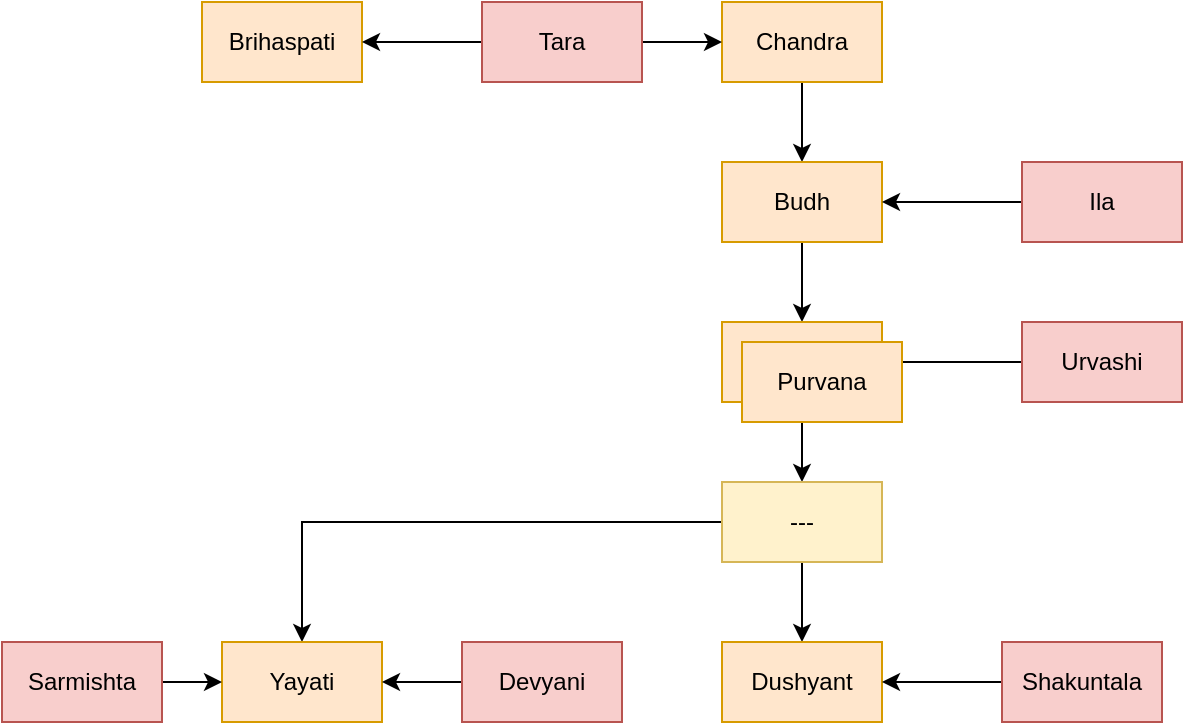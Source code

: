 <mxfile version="25.0.3">
  <diagram name="Page-1" id="8FZm7WH6Ok90W4lanf42">
    <mxGraphModel dx="1209" dy="651" grid="1" gridSize="10" guides="1" tooltips="1" connect="1" arrows="1" fold="1" page="1" pageScale="1" pageWidth="850" pageHeight="1100" math="0" shadow="0">
      <root>
        <mxCell id="0" />
        <mxCell id="1" parent="0" />
        <mxCell id="Mya0wwFcJrkU0yv1yBy1-1" value="Brihaspati" style="rounded=0;whiteSpace=wrap;html=1;fillColor=#ffe6cc;strokeColor=#d79b00;" vertex="1" parent="1">
          <mxGeometry x="120" y="40" width="80" height="40" as="geometry" />
        </mxCell>
        <mxCell id="Mya0wwFcJrkU0yv1yBy1-7" style="edgeStyle=orthogonalEdgeStyle;rounded=0;orthogonalLoop=1;jettySize=auto;html=1;entryX=0.5;entryY=0;entryDx=0;entryDy=0;" edge="1" parent="1" source="Mya0wwFcJrkU0yv1yBy1-2" target="Mya0wwFcJrkU0yv1yBy1-6">
          <mxGeometry relative="1" as="geometry" />
        </mxCell>
        <mxCell id="Mya0wwFcJrkU0yv1yBy1-2" value="Chandra" style="rounded=0;whiteSpace=wrap;html=1;fillColor=#ffe6cc;strokeColor=#d79b00;" vertex="1" parent="1">
          <mxGeometry x="380" y="40" width="80" height="40" as="geometry" />
        </mxCell>
        <mxCell id="Mya0wwFcJrkU0yv1yBy1-4" style="edgeStyle=orthogonalEdgeStyle;rounded=0;orthogonalLoop=1;jettySize=auto;html=1;entryX=1;entryY=0.5;entryDx=0;entryDy=0;" edge="1" parent="1" source="Mya0wwFcJrkU0yv1yBy1-3" target="Mya0wwFcJrkU0yv1yBy1-1">
          <mxGeometry relative="1" as="geometry" />
        </mxCell>
        <mxCell id="Mya0wwFcJrkU0yv1yBy1-5" style="edgeStyle=orthogonalEdgeStyle;rounded=0;orthogonalLoop=1;jettySize=auto;html=1;entryX=0;entryY=0.5;entryDx=0;entryDy=0;" edge="1" parent="1" source="Mya0wwFcJrkU0yv1yBy1-3" target="Mya0wwFcJrkU0yv1yBy1-2">
          <mxGeometry relative="1" as="geometry" />
        </mxCell>
        <mxCell id="Mya0wwFcJrkU0yv1yBy1-3" value="Tara" style="rounded=0;whiteSpace=wrap;html=1;fillColor=#f8cecc;strokeColor=#b85450;" vertex="1" parent="1">
          <mxGeometry x="260" y="40" width="80" height="40" as="geometry" />
        </mxCell>
        <mxCell id="Mya0wwFcJrkU0yv1yBy1-12" style="edgeStyle=orthogonalEdgeStyle;rounded=0;orthogonalLoop=1;jettySize=auto;html=1;" edge="1" parent="1" source="Mya0wwFcJrkU0yv1yBy1-6" target="Mya0wwFcJrkU0yv1yBy1-10">
          <mxGeometry relative="1" as="geometry" />
        </mxCell>
        <mxCell id="Mya0wwFcJrkU0yv1yBy1-6" value="Budh" style="rounded=0;whiteSpace=wrap;html=1;fillColor=#ffe6cc;strokeColor=#d79b00;" vertex="1" parent="1">
          <mxGeometry x="380" y="120" width="80" height="40" as="geometry" />
        </mxCell>
        <mxCell id="Mya0wwFcJrkU0yv1yBy1-9" style="edgeStyle=orthogonalEdgeStyle;rounded=0;orthogonalLoop=1;jettySize=auto;html=1;entryX=1;entryY=0.5;entryDx=0;entryDy=0;" edge="1" parent="1" source="Mya0wwFcJrkU0yv1yBy1-8" target="Mya0wwFcJrkU0yv1yBy1-6">
          <mxGeometry relative="1" as="geometry" />
        </mxCell>
        <mxCell id="Mya0wwFcJrkU0yv1yBy1-8" value="Ila" style="rounded=0;whiteSpace=wrap;html=1;fillColor=#f8cecc;strokeColor=#b85450;" vertex="1" parent="1">
          <mxGeometry x="530" y="120" width="80" height="40" as="geometry" />
        </mxCell>
        <mxCell id="Mya0wwFcJrkU0yv1yBy1-16" style="edgeStyle=orthogonalEdgeStyle;rounded=0;orthogonalLoop=1;jettySize=auto;html=1;entryX=0.5;entryY=0;entryDx=0;entryDy=0;" edge="1" parent="1" source="Mya0wwFcJrkU0yv1yBy1-10" target="Mya0wwFcJrkU0yv1yBy1-15">
          <mxGeometry relative="1" as="geometry" />
        </mxCell>
        <mxCell id="Mya0wwFcJrkU0yv1yBy1-10" value="Purvana" style="rounded=0;whiteSpace=wrap;html=1;fillColor=#ffe6cc;strokeColor=#d79b00;" vertex="1" parent="1">
          <mxGeometry x="380" y="200" width="80" height="40" as="geometry" />
        </mxCell>
        <mxCell id="Mya0wwFcJrkU0yv1yBy1-14" style="edgeStyle=orthogonalEdgeStyle;rounded=0;orthogonalLoop=1;jettySize=auto;html=1;entryX=1;entryY=0.5;entryDx=0;entryDy=0;" edge="1" parent="1" source="Mya0wwFcJrkU0yv1yBy1-13" target="Mya0wwFcJrkU0yv1yBy1-10">
          <mxGeometry relative="1" as="geometry" />
        </mxCell>
        <mxCell id="Mya0wwFcJrkU0yv1yBy1-13" value="Urvashi" style="rounded=0;whiteSpace=wrap;html=1;fillColor=#f8cecc;strokeColor=#b85450;" vertex="1" parent="1">
          <mxGeometry x="530" y="200" width="80" height="40" as="geometry" />
        </mxCell>
        <mxCell id="Mya0wwFcJrkU0yv1yBy1-20" style="edgeStyle=orthogonalEdgeStyle;rounded=0;orthogonalLoop=1;jettySize=auto;html=1;entryX=0.5;entryY=0;entryDx=0;entryDy=0;" edge="1" parent="1" source="Mya0wwFcJrkU0yv1yBy1-15" target="Mya0wwFcJrkU0yv1yBy1-17">
          <mxGeometry relative="1" as="geometry" />
        </mxCell>
        <mxCell id="Mya0wwFcJrkU0yv1yBy1-22" style="edgeStyle=orthogonalEdgeStyle;rounded=0;orthogonalLoop=1;jettySize=auto;html=1;entryX=0.5;entryY=0;entryDx=0;entryDy=0;" edge="1" parent="1" source="Mya0wwFcJrkU0yv1yBy1-15" target="Mya0wwFcJrkU0yv1yBy1-21">
          <mxGeometry relative="1" as="geometry" />
        </mxCell>
        <mxCell id="Mya0wwFcJrkU0yv1yBy1-15" value="---" style="rounded=0;whiteSpace=wrap;html=1;fillColor=#fff2cc;strokeColor=#d6b656;" vertex="1" parent="1">
          <mxGeometry x="380" y="280" width="80" height="40" as="geometry" />
        </mxCell>
        <mxCell id="Mya0wwFcJrkU0yv1yBy1-17" value="Yayati" style="rounded=0;whiteSpace=wrap;html=1;fillColor=#ffe6cc;strokeColor=#d79b00;" vertex="1" parent="1">
          <mxGeometry x="130" y="360" width="80" height="40" as="geometry" />
        </mxCell>
        <mxCell id="Mya0wwFcJrkU0yv1yBy1-23" style="edgeStyle=orthogonalEdgeStyle;rounded=0;orthogonalLoop=1;jettySize=auto;html=1;entryX=1;entryY=0.5;entryDx=0;entryDy=0;" edge="1" parent="1" source="Mya0wwFcJrkU0yv1yBy1-18" target="Mya0wwFcJrkU0yv1yBy1-17">
          <mxGeometry relative="1" as="geometry" />
        </mxCell>
        <mxCell id="Mya0wwFcJrkU0yv1yBy1-18" value="Devyani" style="rounded=0;whiteSpace=wrap;html=1;fillColor=#f8cecc;strokeColor=#b85450;" vertex="1" parent="1">
          <mxGeometry x="250" y="360" width="80" height="40" as="geometry" />
        </mxCell>
        <mxCell id="Mya0wwFcJrkU0yv1yBy1-24" style="edgeStyle=orthogonalEdgeStyle;rounded=0;orthogonalLoop=1;jettySize=auto;html=1;entryX=0;entryY=0.5;entryDx=0;entryDy=0;" edge="1" parent="1" source="Mya0wwFcJrkU0yv1yBy1-19" target="Mya0wwFcJrkU0yv1yBy1-17">
          <mxGeometry relative="1" as="geometry" />
        </mxCell>
        <mxCell id="Mya0wwFcJrkU0yv1yBy1-19" value="Sarmishta" style="rounded=0;whiteSpace=wrap;html=1;fillColor=#f8cecc;strokeColor=#b85450;" vertex="1" parent="1">
          <mxGeometry x="20" y="360" width="80" height="40" as="geometry" />
        </mxCell>
        <mxCell id="Mya0wwFcJrkU0yv1yBy1-21" value="Dushyant" style="rounded=0;whiteSpace=wrap;html=1;fillColor=#ffe6cc;strokeColor=#d79b00;" vertex="1" parent="1">
          <mxGeometry x="380" y="360" width="80" height="40" as="geometry" />
        </mxCell>
        <mxCell id="Mya0wwFcJrkU0yv1yBy1-26" style="edgeStyle=orthogonalEdgeStyle;rounded=0;orthogonalLoop=1;jettySize=auto;html=1;entryX=1;entryY=0.5;entryDx=0;entryDy=0;" edge="1" parent="1" source="Mya0wwFcJrkU0yv1yBy1-25" target="Mya0wwFcJrkU0yv1yBy1-21">
          <mxGeometry relative="1" as="geometry" />
        </mxCell>
        <mxCell id="Mya0wwFcJrkU0yv1yBy1-25" value="Shakuntala" style="rounded=0;whiteSpace=wrap;html=1;fillColor=#f8cecc;strokeColor=#b85450;" vertex="1" parent="1">
          <mxGeometry x="520" y="360" width="80" height="40" as="geometry" />
        </mxCell>
        <mxCell id="Mya0wwFcJrkU0yv1yBy1-27" value="Purvana" style="rounded=0;whiteSpace=wrap;html=1;fillColor=#ffe6cc;strokeColor=#d79b00;" vertex="1" parent="1">
          <mxGeometry x="390" y="210" width="80" height="40" as="geometry" />
        </mxCell>
      </root>
    </mxGraphModel>
  </diagram>
</mxfile>
